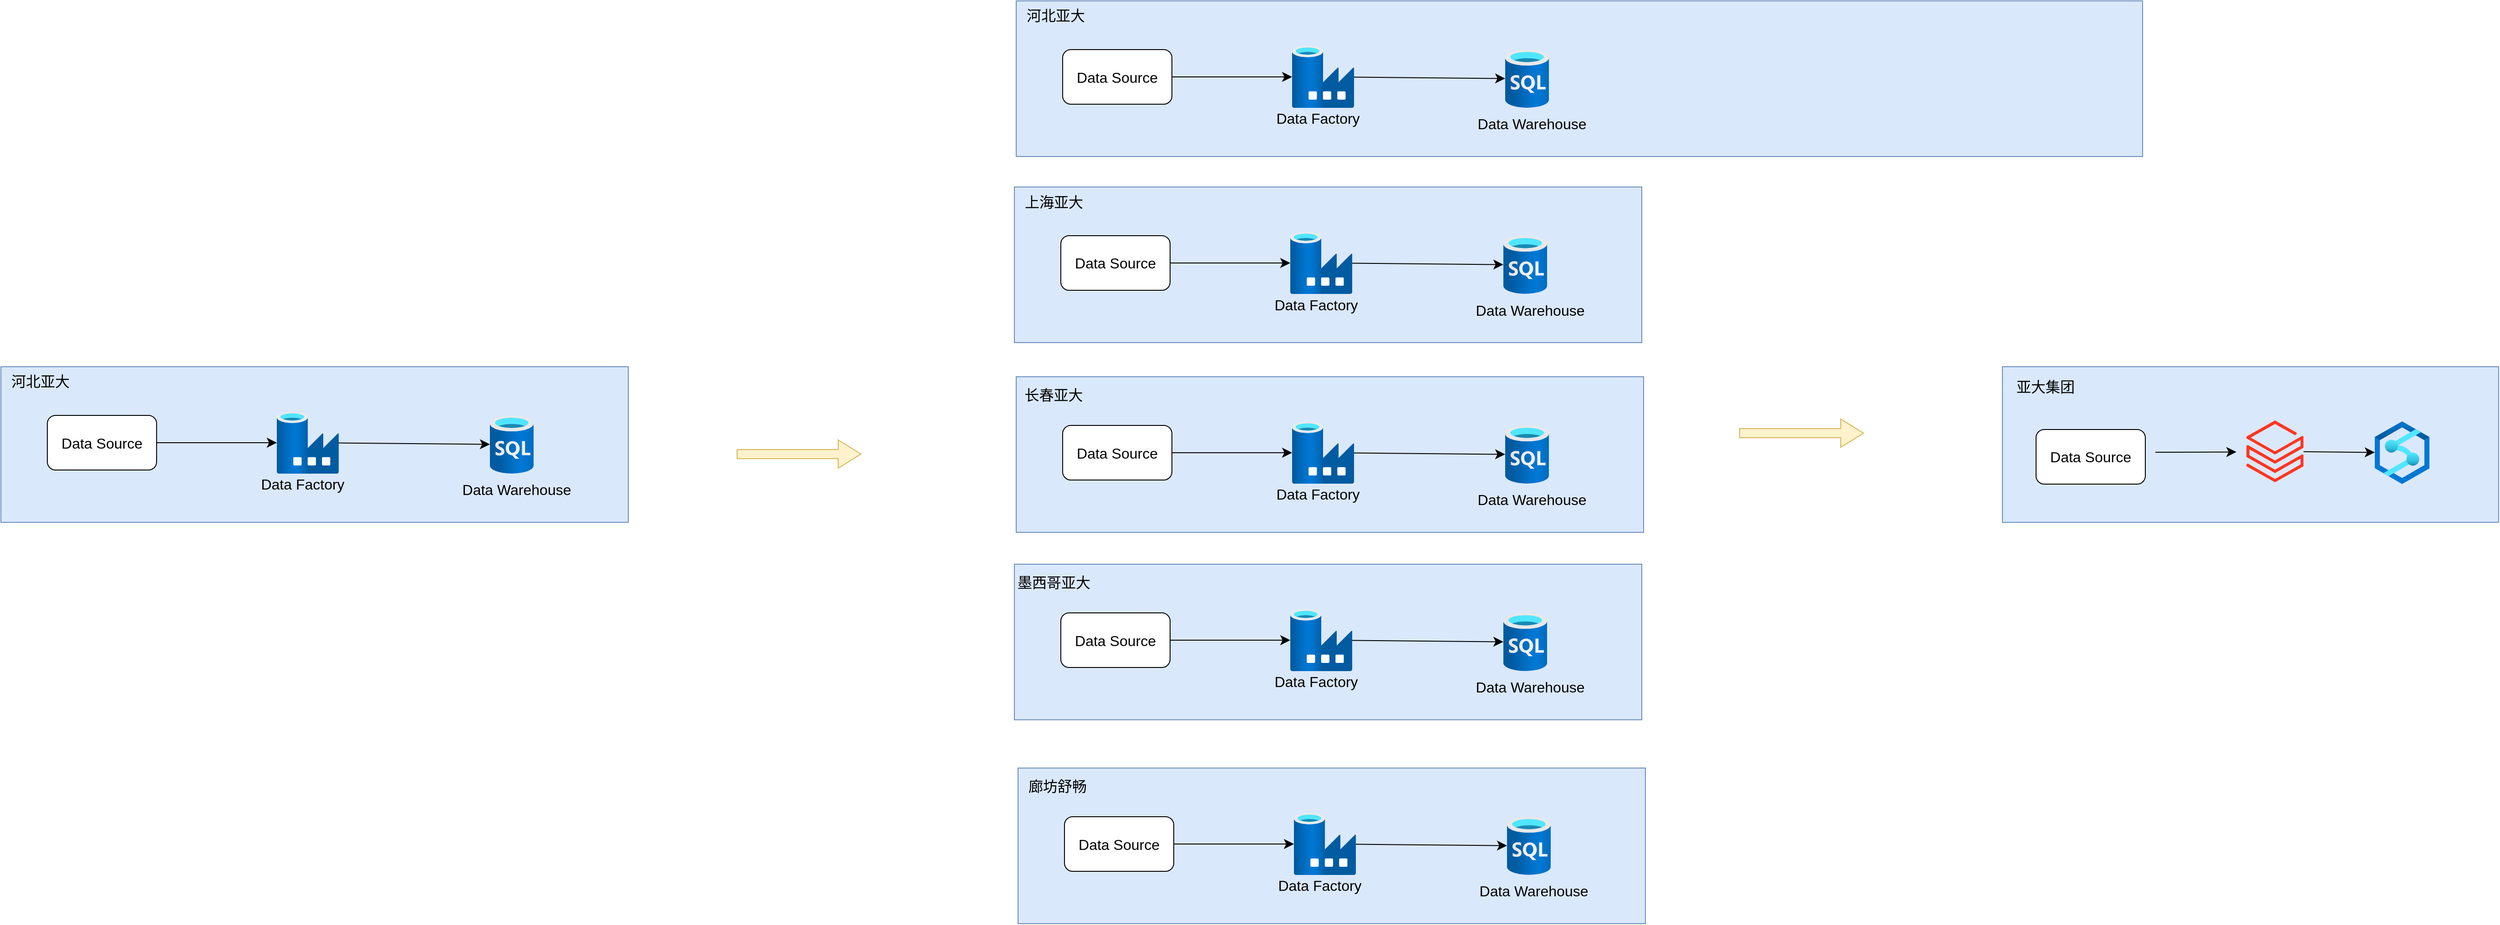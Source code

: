 <mxfile version="22.0.4" type="github" pages="2">
  <diagram name="第 1 页" id="MhoH8U3tyxvZcN3tAj8D">
    <mxGraphModel dx="4372" dy="2070" grid="0" gridSize="10" guides="1" tooltips="1" connect="1" arrows="1" fold="1" page="0" pageScale="1" pageWidth="827" pageHeight="1169" math="0" shadow="0">
      <root>
        <mxCell id="0" />
        <mxCell id="1" parent="0" />
        <mxCell id="xTHvPwRFMxjuUwYBFSz3-31" value="" style="rounded=0;whiteSpace=wrap;html=1;fontSize=16;fillColor=#dae8fc;strokeColor=#6c8ebf;" parent="1" vertex="1">
          <mxGeometry x="601" y="50" width="545" height="171" as="geometry" />
        </mxCell>
        <mxCell id="pBCOsRaj-h_CKX6DQHzy-14" value="" style="rounded=0;whiteSpace=wrap;html=1;fontSize=16;fillColor=#dae8fc;strokeColor=#6c8ebf;" parent="1" vertex="1">
          <mxGeometry x="-484" y="-147.5" width="689" height="171" as="geometry" />
        </mxCell>
        <mxCell id="pBCOsRaj-h_CKX6DQHzy-21" style="edgeStyle=none;curved=1;rounded=0;orthogonalLoop=1;jettySize=auto;html=1;fontSize=12;startSize=8;endSize=8;" parent="1" source="pBCOsRaj-h_CKX6DQHzy-2" target="pBCOsRaj-h_CKX6DQHzy-5" edge="1">
          <mxGeometry relative="1" as="geometry" />
        </mxCell>
        <mxCell id="pBCOsRaj-h_CKX6DQHzy-2" value="" style="image;aspect=fixed;html=1;points=[];align=center;fontSize=12;image=img/lib/azure2/databases/Data_Factory.svg;" parent="1" vertex="1">
          <mxGeometry x="-181" y="-98" width="68" height="68" as="geometry" />
        </mxCell>
        <mxCell id="pBCOsRaj-h_CKX6DQHzy-5" value="" style="image;aspect=fixed;html=1;points=[];align=center;fontSize=12;image=img/lib/azure2/databases/SQL_Database.svg;" parent="1" vertex="1">
          <mxGeometry x="53" y="-94" width="48" height="64" as="geometry" />
        </mxCell>
        <mxCell id="pBCOsRaj-h_CKX6DQHzy-20" style="edgeStyle=none;curved=1;rounded=0;orthogonalLoop=1;jettySize=auto;html=1;fontSize=12;startSize=8;endSize=8;" parent="1" source="pBCOsRaj-h_CKX6DQHzy-7" target="pBCOsRaj-h_CKX6DQHzy-2" edge="1">
          <mxGeometry relative="1" as="geometry" />
        </mxCell>
        <mxCell id="pBCOsRaj-h_CKX6DQHzy-7" value="Data Source" style="rounded=1;whiteSpace=wrap;html=1;fontSize=16;" parent="1" vertex="1">
          <mxGeometry x="-433" y="-94" width="120" height="60" as="geometry" />
        </mxCell>
        <mxCell id="pBCOsRaj-h_CKX6DQHzy-12" value="Data Factory" style="text;html=1;align=center;verticalAlign=middle;resizable=0;points=[];autosize=1;strokeColor=none;fillColor=none;fontSize=16;" parent="1" vertex="1">
          <mxGeometry x="-208" y="-34" width="110" height="31" as="geometry" />
        </mxCell>
        <mxCell id="pBCOsRaj-h_CKX6DQHzy-13" value="Data Warehouse" style="text;html=1;align=center;verticalAlign=middle;resizable=0;points=[];autosize=1;strokeColor=none;fillColor=none;fontSize=16;" parent="1" vertex="1">
          <mxGeometry x="13" y="-28" width="137" height="31" as="geometry" />
        </mxCell>
        <mxCell id="pBCOsRaj-h_CKX6DQHzy-16" value="上海亚大" style="text;html=1;align=center;verticalAlign=middle;resizable=0;points=[];autosize=1;strokeColor=none;fillColor=none;fontSize=16;" parent="1" vertex="1">
          <mxGeometry x="-482" y="-147" width="82" height="31" as="geometry" />
        </mxCell>
        <mxCell id="pBCOsRaj-h_CKX6DQHzy-22" value="" style="rounded=0;whiteSpace=wrap;html=1;fontSize=16;fillColor=#dae8fc;strokeColor=#6c8ebf;" parent="1" vertex="1">
          <mxGeometry x="-482" y="-352" width="1237" height="171" as="geometry" />
        </mxCell>
        <mxCell id="pBCOsRaj-h_CKX6DQHzy-23" style="edgeStyle=none;curved=1;rounded=0;orthogonalLoop=1;jettySize=auto;html=1;fontSize=12;startSize=8;endSize=8;" parent="1" source="pBCOsRaj-h_CKX6DQHzy-24" target="pBCOsRaj-h_CKX6DQHzy-25" edge="1">
          <mxGeometry relative="1" as="geometry" />
        </mxCell>
        <mxCell id="pBCOsRaj-h_CKX6DQHzy-24" value="" style="image;aspect=fixed;html=1;points=[];align=center;fontSize=12;image=img/lib/azure2/databases/Data_Factory.svg;" parent="1" vertex="1">
          <mxGeometry x="-179" y="-302.5" width="68" height="68" as="geometry" />
        </mxCell>
        <mxCell id="pBCOsRaj-h_CKX6DQHzy-25" value="" style="image;aspect=fixed;html=1;points=[];align=center;fontSize=12;image=img/lib/azure2/databases/SQL_Database.svg;" parent="1" vertex="1">
          <mxGeometry x="55" y="-298.5" width="48" height="64" as="geometry" />
        </mxCell>
        <mxCell id="pBCOsRaj-h_CKX6DQHzy-26" style="edgeStyle=none;curved=1;rounded=0;orthogonalLoop=1;jettySize=auto;html=1;fontSize=12;startSize=8;endSize=8;" parent="1" source="pBCOsRaj-h_CKX6DQHzy-27" target="pBCOsRaj-h_CKX6DQHzy-24" edge="1">
          <mxGeometry relative="1" as="geometry" />
        </mxCell>
        <mxCell id="pBCOsRaj-h_CKX6DQHzy-27" value="Data Source" style="rounded=1;whiteSpace=wrap;html=1;fontSize=16;" parent="1" vertex="1">
          <mxGeometry x="-431" y="-298.5" width="120" height="60" as="geometry" />
        </mxCell>
        <mxCell id="pBCOsRaj-h_CKX6DQHzy-28" value="Data Factory" style="text;html=1;align=center;verticalAlign=middle;resizable=0;points=[];autosize=1;strokeColor=none;fillColor=none;fontSize=16;" parent="1" vertex="1">
          <mxGeometry x="-206" y="-238.5" width="110" height="31" as="geometry" />
        </mxCell>
        <mxCell id="pBCOsRaj-h_CKX6DQHzy-29" value="Data Warehouse" style="text;html=1;align=center;verticalAlign=middle;resizable=0;points=[];autosize=1;strokeColor=none;fillColor=none;fontSize=16;" parent="1" vertex="1">
          <mxGeometry x="15" y="-232.5" width="137" height="31" as="geometry" />
        </mxCell>
        <mxCell id="pBCOsRaj-h_CKX6DQHzy-30" value="河北亚大" style="text;html=1;align=center;verticalAlign=middle;resizable=0;points=[];autosize=1;strokeColor=none;fillColor=none;fontSize=16;" parent="1" vertex="1">
          <mxGeometry x="-480" y="-351.5" width="82" height="31" as="geometry" />
        </mxCell>
        <mxCell id="xTHvPwRFMxjuUwYBFSz3-1" value="" style="rounded=0;whiteSpace=wrap;html=1;fontSize=16;fillColor=#dae8fc;strokeColor=#6c8ebf;" parent="1" vertex="1">
          <mxGeometry x="-482" y="61" width="689" height="171" as="geometry" />
        </mxCell>
        <mxCell id="xTHvPwRFMxjuUwYBFSz3-2" style="edgeStyle=none;curved=1;rounded=0;orthogonalLoop=1;jettySize=auto;html=1;fontSize=12;startSize=8;endSize=8;" parent="1" source="xTHvPwRFMxjuUwYBFSz3-3" target="xTHvPwRFMxjuUwYBFSz3-4" edge="1">
          <mxGeometry relative="1" as="geometry" />
        </mxCell>
        <mxCell id="xTHvPwRFMxjuUwYBFSz3-3" value="" style="image;aspect=fixed;html=1;points=[];align=center;fontSize=12;image=img/lib/azure2/databases/Data_Factory.svg;" parent="1" vertex="1">
          <mxGeometry x="-179" y="110.5" width="68" height="68" as="geometry" />
        </mxCell>
        <mxCell id="xTHvPwRFMxjuUwYBFSz3-4" value="" style="image;aspect=fixed;html=1;points=[];align=center;fontSize=12;image=img/lib/azure2/databases/SQL_Database.svg;" parent="1" vertex="1">
          <mxGeometry x="55" y="114.5" width="48" height="64" as="geometry" />
        </mxCell>
        <mxCell id="xTHvPwRFMxjuUwYBFSz3-5" style="edgeStyle=none;curved=1;rounded=0;orthogonalLoop=1;jettySize=auto;html=1;fontSize=12;startSize=8;endSize=8;" parent="1" source="xTHvPwRFMxjuUwYBFSz3-6" target="xTHvPwRFMxjuUwYBFSz3-3" edge="1">
          <mxGeometry relative="1" as="geometry" />
        </mxCell>
        <mxCell id="xTHvPwRFMxjuUwYBFSz3-6" value="Data Source" style="rounded=1;whiteSpace=wrap;html=1;fontSize=16;" parent="1" vertex="1">
          <mxGeometry x="-431" y="114.5" width="120" height="60" as="geometry" />
        </mxCell>
        <mxCell id="xTHvPwRFMxjuUwYBFSz3-7" value="Data Factory" style="text;html=1;align=center;verticalAlign=middle;resizable=0;points=[];autosize=1;strokeColor=none;fillColor=none;fontSize=16;" parent="1" vertex="1">
          <mxGeometry x="-206" y="174.5" width="110" height="31" as="geometry" />
        </mxCell>
        <mxCell id="xTHvPwRFMxjuUwYBFSz3-8" value="Data Warehouse" style="text;html=1;align=center;verticalAlign=middle;resizable=0;points=[];autosize=1;strokeColor=none;fillColor=none;fontSize=16;" parent="1" vertex="1">
          <mxGeometry x="15" y="180.5" width="137" height="31" as="geometry" />
        </mxCell>
        <mxCell id="xTHvPwRFMxjuUwYBFSz3-9" value="长春亚大&amp;nbsp;" style="text;html=1;align=center;verticalAlign=middle;resizable=0;points=[];autosize=1;strokeColor=none;fillColor=none;fontSize=16;" parent="1" vertex="1">
          <mxGeometry x="-482" y="65" width="86" height="31" as="geometry" />
        </mxCell>
        <mxCell id="xTHvPwRFMxjuUwYBFSz3-10" value="" style="rounded=0;whiteSpace=wrap;html=1;fontSize=16;fillColor=#dae8fc;strokeColor=#6c8ebf;" parent="1" vertex="1">
          <mxGeometry x="-484" y="267" width="689" height="171" as="geometry" />
        </mxCell>
        <mxCell id="xTHvPwRFMxjuUwYBFSz3-11" style="edgeStyle=none;curved=1;rounded=0;orthogonalLoop=1;jettySize=auto;html=1;fontSize=12;startSize=8;endSize=8;" parent="1" source="xTHvPwRFMxjuUwYBFSz3-12" target="xTHvPwRFMxjuUwYBFSz3-13" edge="1">
          <mxGeometry relative="1" as="geometry" />
        </mxCell>
        <mxCell id="xTHvPwRFMxjuUwYBFSz3-12" value="" style="image;aspect=fixed;html=1;points=[];align=center;fontSize=12;image=img/lib/azure2/databases/Data_Factory.svg;" parent="1" vertex="1">
          <mxGeometry x="-181" y="316.5" width="68" height="68" as="geometry" />
        </mxCell>
        <mxCell id="xTHvPwRFMxjuUwYBFSz3-13" value="" style="image;aspect=fixed;html=1;points=[];align=center;fontSize=12;image=img/lib/azure2/databases/SQL_Database.svg;" parent="1" vertex="1">
          <mxGeometry x="53" y="320.5" width="48" height="64" as="geometry" />
        </mxCell>
        <mxCell id="xTHvPwRFMxjuUwYBFSz3-14" style="edgeStyle=none;curved=1;rounded=0;orthogonalLoop=1;jettySize=auto;html=1;fontSize=12;startSize=8;endSize=8;" parent="1" source="xTHvPwRFMxjuUwYBFSz3-15" target="xTHvPwRFMxjuUwYBFSz3-12" edge="1">
          <mxGeometry relative="1" as="geometry" />
        </mxCell>
        <mxCell id="xTHvPwRFMxjuUwYBFSz3-15" value="Data Source" style="rounded=1;whiteSpace=wrap;html=1;fontSize=16;" parent="1" vertex="1">
          <mxGeometry x="-433" y="320.5" width="120" height="60" as="geometry" />
        </mxCell>
        <mxCell id="xTHvPwRFMxjuUwYBFSz3-16" value="Data Factory" style="text;html=1;align=center;verticalAlign=middle;resizable=0;points=[];autosize=1;strokeColor=none;fillColor=none;fontSize=16;" parent="1" vertex="1">
          <mxGeometry x="-208" y="380.5" width="110" height="31" as="geometry" />
        </mxCell>
        <mxCell id="xTHvPwRFMxjuUwYBFSz3-17" value="Data Warehouse" style="text;html=1;align=center;verticalAlign=middle;resizable=0;points=[];autosize=1;strokeColor=none;fillColor=none;fontSize=16;" parent="1" vertex="1">
          <mxGeometry x="13" y="386.5" width="137" height="31" as="geometry" />
        </mxCell>
        <mxCell id="xTHvPwRFMxjuUwYBFSz3-18" value="墨西哥亚大" style="text;html=1;align=center;verticalAlign=middle;resizable=0;points=[];autosize=1;strokeColor=none;fillColor=none;fontSize=16;" parent="1" vertex="1">
          <mxGeometry x="-490" y="271" width="98" height="31" as="geometry" />
        </mxCell>
        <mxCell id="xTHvPwRFMxjuUwYBFSz3-19" value="" style="rounded=0;whiteSpace=wrap;html=1;fontSize=16;fillColor=#dae8fc;strokeColor=#6c8ebf;" parent="1" vertex="1">
          <mxGeometry x="-480" y="491" width="689" height="171" as="geometry" />
        </mxCell>
        <mxCell id="xTHvPwRFMxjuUwYBFSz3-20" style="edgeStyle=none;curved=1;rounded=0;orthogonalLoop=1;jettySize=auto;html=1;fontSize=12;startSize=8;endSize=8;" parent="1" source="xTHvPwRFMxjuUwYBFSz3-21" target="xTHvPwRFMxjuUwYBFSz3-22" edge="1">
          <mxGeometry relative="1" as="geometry" />
        </mxCell>
        <mxCell id="xTHvPwRFMxjuUwYBFSz3-21" value="" style="image;aspect=fixed;html=1;points=[];align=center;fontSize=12;image=img/lib/azure2/databases/Data_Factory.svg;" parent="1" vertex="1">
          <mxGeometry x="-177" y="540.5" width="68" height="68" as="geometry" />
        </mxCell>
        <mxCell id="xTHvPwRFMxjuUwYBFSz3-22" value="" style="image;aspect=fixed;html=1;points=[];align=center;fontSize=12;image=img/lib/azure2/databases/SQL_Database.svg;" parent="1" vertex="1">
          <mxGeometry x="57" y="544.5" width="48" height="64" as="geometry" />
        </mxCell>
        <mxCell id="xTHvPwRFMxjuUwYBFSz3-23" style="edgeStyle=none;curved=1;rounded=0;orthogonalLoop=1;jettySize=auto;html=1;fontSize=12;startSize=8;endSize=8;" parent="1" source="xTHvPwRFMxjuUwYBFSz3-24" target="xTHvPwRFMxjuUwYBFSz3-21" edge="1">
          <mxGeometry relative="1" as="geometry" />
        </mxCell>
        <mxCell id="xTHvPwRFMxjuUwYBFSz3-24" value="Data Source" style="rounded=1;whiteSpace=wrap;html=1;fontSize=16;" parent="1" vertex="1">
          <mxGeometry x="-429" y="544.5" width="120" height="60" as="geometry" />
        </mxCell>
        <mxCell id="xTHvPwRFMxjuUwYBFSz3-25" value="Data Factory" style="text;html=1;align=center;verticalAlign=middle;resizable=0;points=[];autosize=1;strokeColor=none;fillColor=none;fontSize=16;" parent="1" vertex="1">
          <mxGeometry x="-204" y="604.5" width="110" height="31" as="geometry" />
        </mxCell>
        <mxCell id="xTHvPwRFMxjuUwYBFSz3-26" value="Data Warehouse" style="text;html=1;align=center;verticalAlign=middle;resizable=0;points=[];autosize=1;strokeColor=none;fillColor=none;fontSize=16;" parent="1" vertex="1">
          <mxGeometry x="17" y="610.5" width="137" height="31" as="geometry" />
        </mxCell>
        <mxCell id="xTHvPwRFMxjuUwYBFSz3-27" value="廊坊舒畅" style="text;html=1;align=center;verticalAlign=middle;resizable=0;points=[];autosize=1;strokeColor=none;fillColor=none;fontSize=16;" parent="1" vertex="1">
          <mxGeometry x="-478" y="495" width="82" height="31" as="geometry" />
        </mxCell>
        <mxCell id="xTHvPwRFMxjuUwYBFSz3-35" style="edgeStyle=none;curved=1;rounded=0;orthogonalLoop=1;jettySize=auto;html=1;fontSize=12;startSize=8;endSize=8;" parent="1" source="xTHvPwRFMxjuUwYBFSz3-28" target="xTHvPwRFMxjuUwYBFSz3-29" edge="1">
          <mxGeometry relative="1" as="geometry" />
        </mxCell>
        <mxCell id="xTHvPwRFMxjuUwYBFSz3-28" value="" style="image;aspect=fixed;html=1;points=[];align=center;fontSize=12;image=img/lib/azure2/analytics/Azure_Databricks.svg;" parent="1" vertex="1">
          <mxGeometry x="869" y="109" width="62.8" height="68" as="geometry" />
        </mxCell>
        <mxCell id="xTHvPwRFMxjuUwYBFSz3-29" value="" style="image;aspect=fixed;html=1;points=[];align=center;fontSize=12;image=img/lib/azure2/databases/Azure_Synapse_Analytics.svg;" parent="1" vertex="1">
          <mxGeometry x="1010" y="110" width="60" height="69" as="geometry" />
        </mxCell>
        <mxCell id="xTHvPwRFMxjuUwYBFSz3-41" value="亚大集团" style="text;html=1;align=center;verticalAlign=middle;resizable=0;points=[];autosize=1;strokeColor=none;fillColor=none;fontSize=16;" parent="1" vertex="1">
          <mxGeometry x="607" y="56" width="82" height="31" as="geometry" />
        </mxCell>
        <mxCell id="xTHvPwRFMxjuUwYBFSz3-43" value="Data Source" style="rounded=1;whiteSpace=wrap;html=1;fontSize=16;" parent="1" vertex="1">
          <mxGeometry x="638" y="119" width="120" height="60" as="geometry" />
        </mxCell>
        <mxCell id="xTHvPwRFMxjuUwYBFSz3-44" style="edgeStyle=none;curved=1;rounded=0;orthogonalLoop=1;jettySize=auto;html=1;fontSize=12;startSize=8;endSize=8;" parent="1" edge="1">
          <mxGeometry relative="1" as="geometry">
            <mxPoint x="769" y="144" as="sourcePoint" />
            <mxPoint x="858" y="143.67" as="targetPoint" />
          </mxGeometry>
        </mxCell>
        <mxCell id="xTHvPwRFMxjuUwYBFSz3-45" value="" style="rounded=0;whiteSpace=wrap;html=1;fontSize=16;fillColor=#dae8fc;strokeColor=#6c8ebf;" parent="1" vertex="1">
          <mxGeometry x="-1597" y="50" width="689" height="171" as="geometry" />
        </mxCell>
        <mxCell id="xTHvPwRFMxjuUwYBFSz3-46" style="edgeStyle=none;curved=1;rounded=0;orthogonalLoop=1;jettySize=auto;html=1;fontSize=12;startSize=8;endSize=8;" parent="1" source="xTHvPwRFMxjuUwYBFSz3-47" target="xTHvPwRFMxjuUwYBFSz3-48" edge="1">
          <mxGeometry relative="1" as="geometry" />
        </mxCell>
        <mxCell id="xTHvPwRFMxjuUwYBFSz3-47" value="" style="image;aspect=fixed;html=1;points=[];align=center;fontSize=12;image=img/lib/azure2/databases/Data_Factory.svg;" parent="1" vertex="1">
          <mxGeometry x="-1294" y="99.5" width="68" height="68" as="geometry" />
        </mxCell>
        <mxCell id="xTHvPwRFMxjuUwYBFSz3-48" value="" style="image;aspect=fixed;html=1;points=[];align=center;fontSize=12;image=img/lib/azure2/databases/SQL_Database.svg;" parent="1" vertex="1">
          <mxGeometry x="-1060" y="103.5" width="48" height="64" as="geometry" />
        </mxCell>
        <mxCell id="xTHvPwRFMxjuUwYBFSz3-49" style="edgeStyle=none;curved=1;rounded=0;orthogonalLoop=1;jettySize=auto;html=1;fontSize=12;startSize=8;endSize=8;" parent="1" source="xTHvPwRFMxjuUwYBFSz3-50" target="xTHvPwRFMxjuUwYBFSz3-47" edge="1">
          <mxGeometry relative="1" as="geometry" />
        </mxCell>
        <mxCell id="xTHvPwRFMxjuUwYBFSz3-50" value="Data Source" style="rounded=1;whiteSpace=wrap;html=1;fontSize=16;" parent="1" vertex="1">
          <mxGeometry x="-1546" y="103.5" width="120" height="60" as="geometry" />
        </mxCell>
        <mxCell id="xTHvPwRFMxjuUwYBFSz3-51" value="Data Factory" style="text;html=1;align=center;verticalAlign=middle;resizable=0;points=[];autosize=1;strokeColor=none;fillColor=none;fontSize=16;" parent="1" vertex="1">
          <mxGeometry x="-1321" y="163.5" width="110" height="31" as="geometry" />
        </mxCell>
        <mxCell id="xTHvPwRFMxjuUwYBFSz3-52" value="Data Warehouse" style="text;html=1;align=center;verticalAlign=middle;resizable=0;points=[];autosize=1;strokeColor=none;fillColor=none;fontSize=16;" parent="1" vertex="1">
          <mxGeometry x="-1100" y="169.5" width="137" height="31" as="geometry" />
        </mxCell>
        <mxCell id="xTHvPwRFMxjuUwYBFSz3-53" value="河北亚大" style="text;html=1;align=center;verticalAlign=middle;resizable=0;points=[];autosize=1;strokeColor=none;fillColor=none;fontSize=16;" parent="1" vertex="1">
          <mxGeometry x="-1595" y="50.5" width="82" height="31" as="geometry" />
        </mxCell>
        <mxCell id="xTHvPwRFMxjuUwYBFSz3-54" value="" style="shape=flexArrow;endArrow=classic;html=1;rounded=0;fontSize=12;startSize=8;endSize=8;curved=1;fillColor=#fff2cc;strokeColor=#d6b656;" parent="1" edge="1">
          <mxGeometry width="50" height="50" relative="1" as="geometry">
            <mxPoint x="-789" y="146" as="sourcePoint" />
            <mxPoint x="-652" y="146" as="targetPoint" />
          </mxGeometry>
        </mxCell>
        <mxCell id="xTHvPwRFMxjuUwYBFSz3-62" value="" style="shape=flexArrow;endArrow=classic;html=1;rounded=0;fontSize=12;startSize=8;endSize=8;curved=1;fillColor=#fff2cc;strokeColor=#d6b656;" parent="1" edge="1">
          <mxGeometry width="50" height="50" relative="1" as="geometry">
            <mxPoint x="312" y="123" as="sourcePoint" />
            <mxPoint x="449" y="123" as="targetPoint" />
          </mxGeometry>
        </mxCell>
      </root>
    </mxGraphModel>
  </diagram>
  <diagram id="jrHRcvDyhogu5Kz95-4c" name="第 2 页">
    <mxGraphModel dx="2520" dy="1518" grid="0" gridSize="10" guides="1" tooltips="1" connect="1" arrows="1" fold="1" page="0" pageScale="1" pageWidth="827" pageHeight="1169" math="0" shadow="0">
      <root>
        <mxCell id="0" />
        <mxCell id="1" parent="0" />
      </root>
    </mxGraphModel>
  </diagram>
</mxfile>

